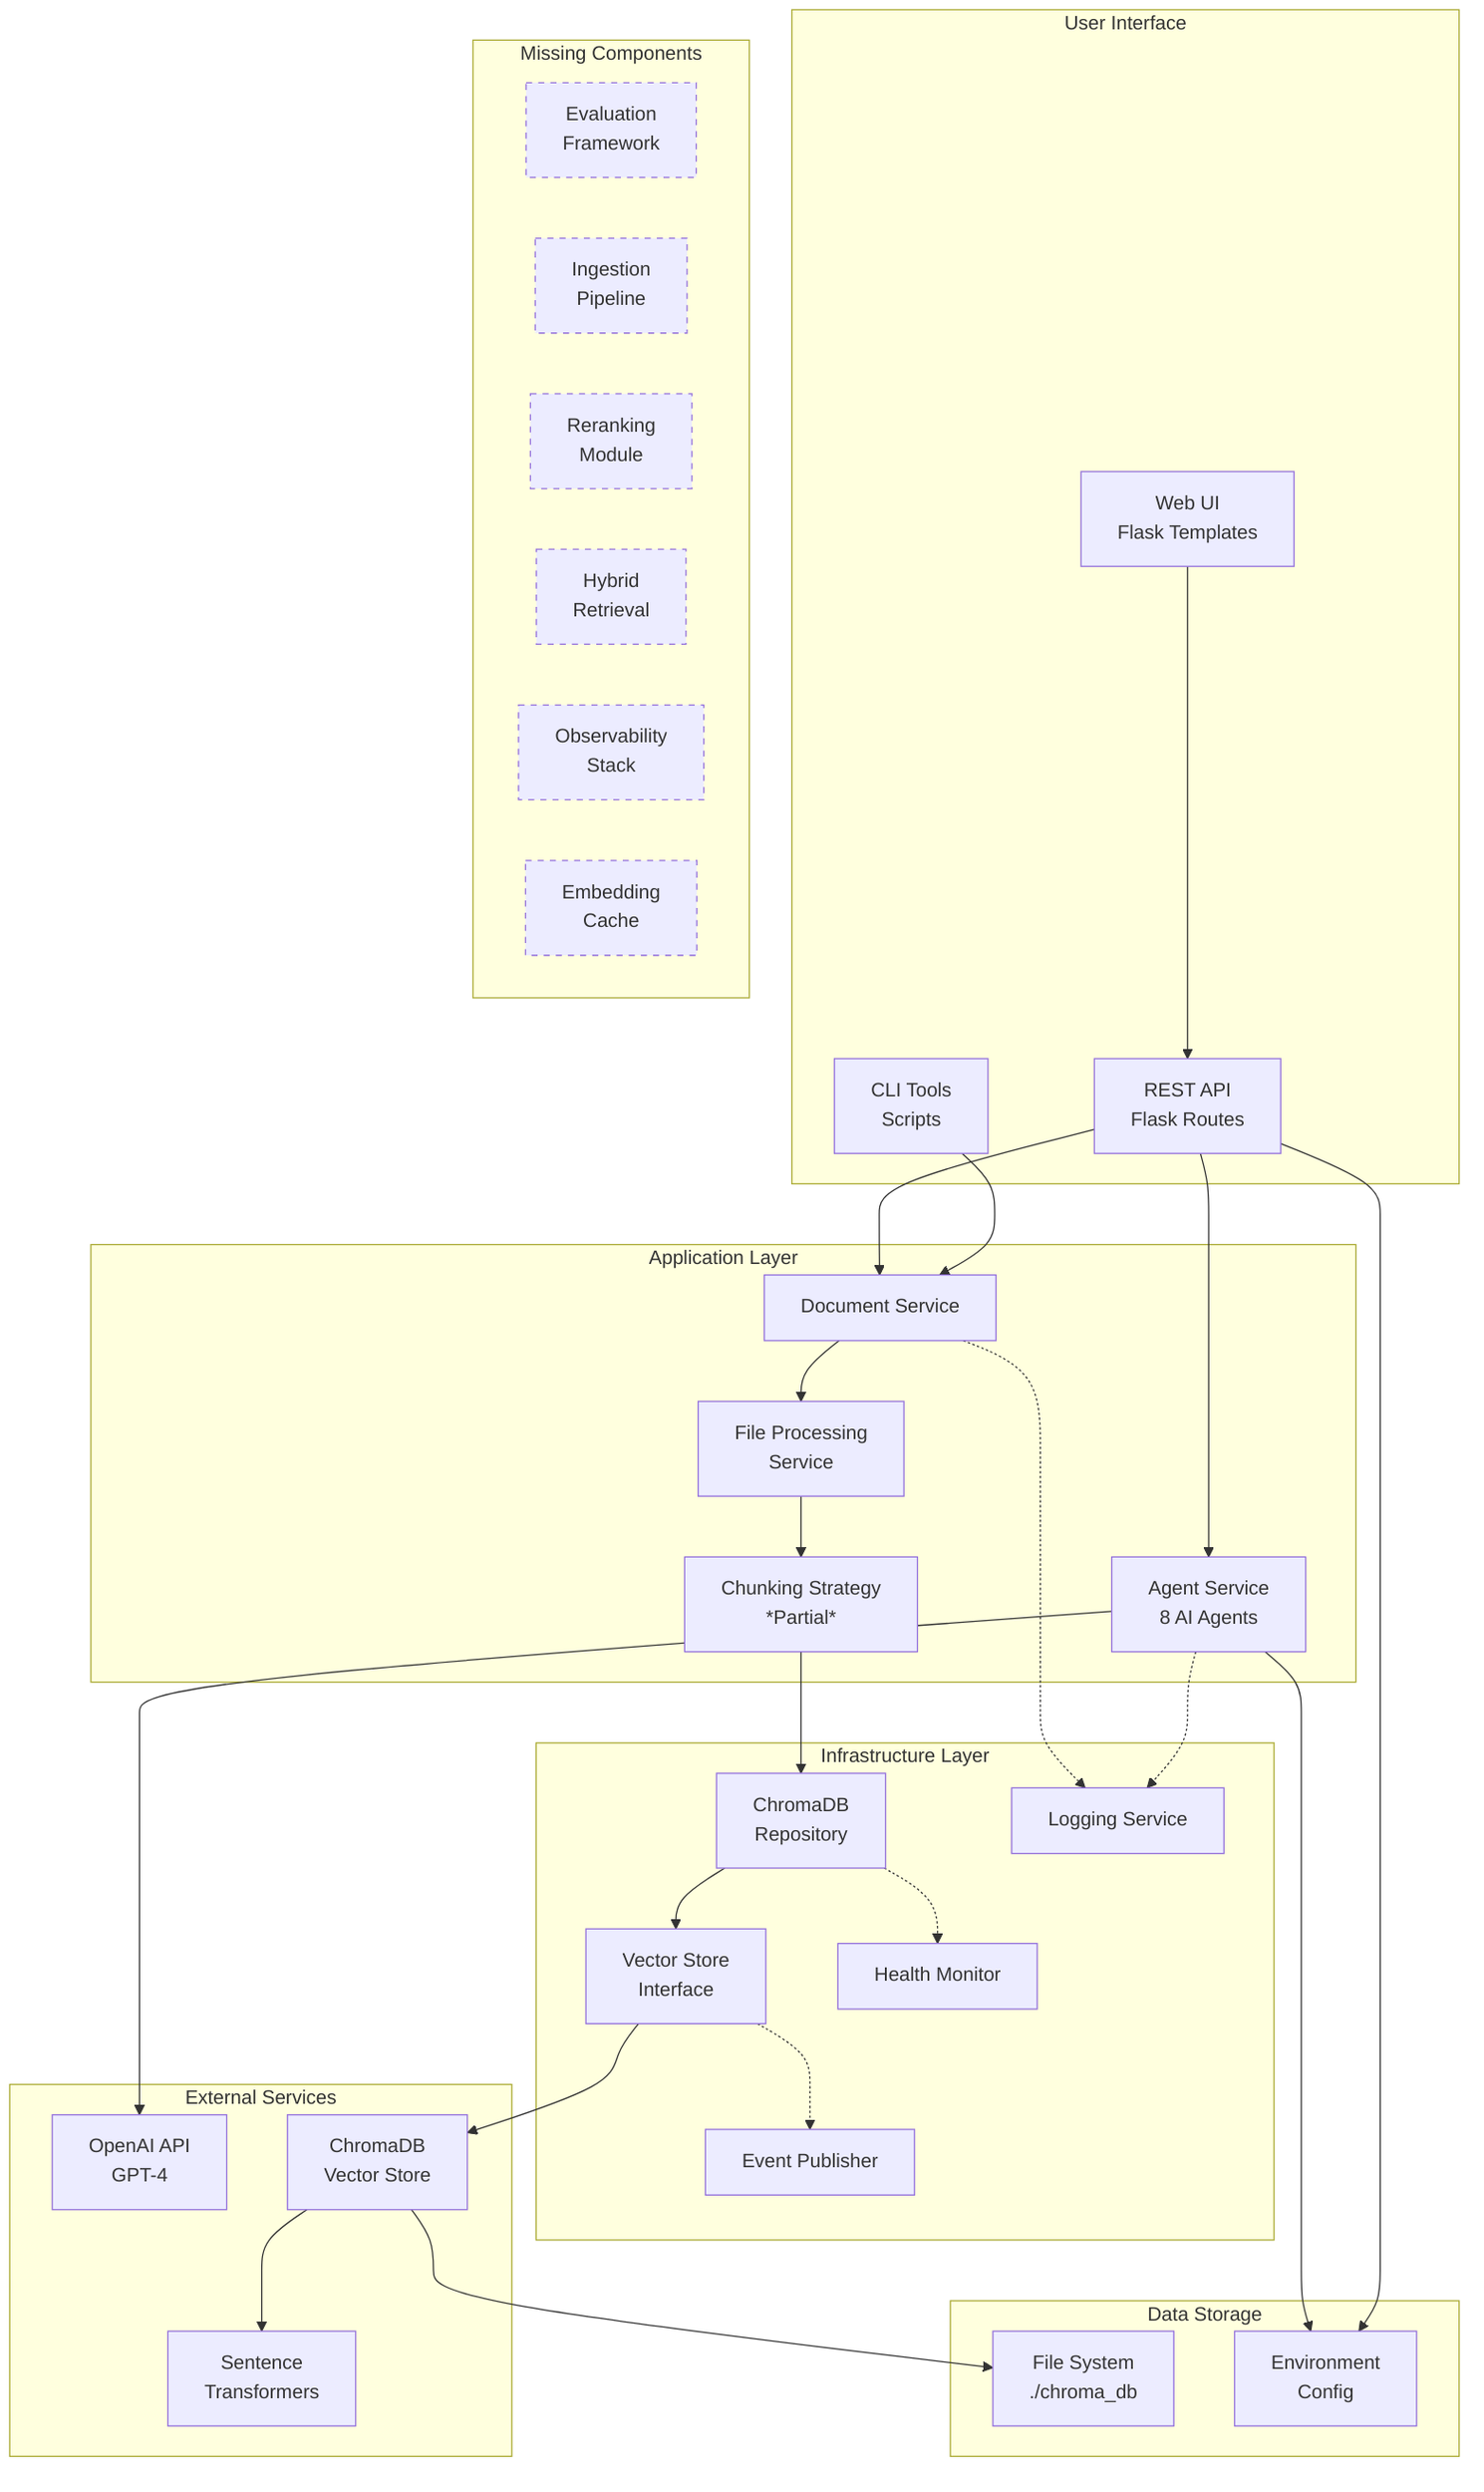 graph TB
    %% User Interface Layer
    subgraph "User Interface"
        UI[Web UI<br/>Flask Templates]
        API[REST API<br/>Flask Routes]
        CLI[CLI Tools<br/>Scripts]
    end

    %% Application Layer
    subgraph "Application Layer"
        AG[Agent Service<br/>8 AI Agents]
        DS[Document Service]
        FP[File Processing<br/>Service]
        CS[Chunking Strategy<br/>*Partial*]
    end

    %% Infrastructure Layer
    subgraph "Infrastructure Layer"
        CD[ChromaDB<br/>Repository]
        VS[Vector Store<br/>Interface]
        ES[Event Publisher]
        LS[Logging Service]
        HM[Health Monitor]
    end

    %% External Services
    subgraph "External Services"
        OAI[OpenAI API<br/>GPT-4]
        ST[Sentence<br/>Transformers]
        CB[ChromaDB<br/>Vector Store]
    end

    %% Data Flow
    UI --> API
    CLI --> DS
    API --> AG
    API --> DS
    AG --> OAI
    DS --> FP
    FP --> CS
    CS --> CD
    CD --> VS
    VS --> CB
    CB --> ST
    
    %% Monitoring
    AG -.-> LS
    DS -.-> LS
    CD -.-> HM
    VS -.-> ES

    %% Missing Components (Dashed)
    subgraph "Missing Components"
        EV[Evaluation<br/>Framework]
        ING[Ingestion<br/>Pipeline]
        RR[Reranking<br/>Module]
        HR[Hybrid<br/>Retrieval]
        OB[Observability<br/>Stack]
        CACHE[Embedding<br/>Cache]
    end

    style EV stroke-dasharray: 5 5
    style ING stroke-dasharray: 5 5
    style RR stroke-dasharray: 5 5
    style HR stroke-dasharray: 5 5
    style OB stroke-dasharray: 5 5
    style CACHE stroke-dasharray: 5 5

    %% Data Storage
    subgraph "Data Storage"
        FS[File System<br/>./chroma_db]
        ENV[Environment<br/>Config]
    end

    CB --> FS
    API --> ENV
    AG --> ENV